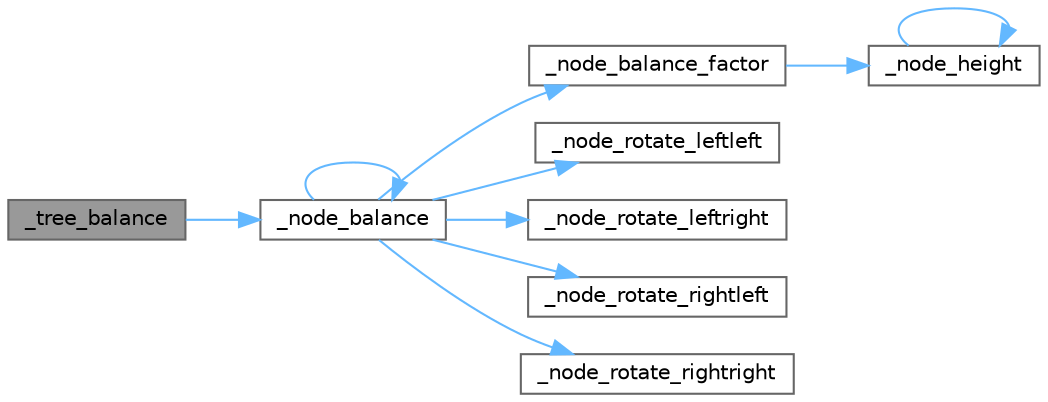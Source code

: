 digraph "_tree_balance"
{
 // INTERACTIVE_SVG=YES
 // LATEX_PDF_SIZE
  bgcolor="transparent";
  edge [fontname=Helvetica,fontsize=10,labelfontname=Helvetica,labelfontsize=10];
  node [fontname=Helvetica,fontsize=10,shape=box,height=0.2,width=0.4];
  rankdir="LR";
  Node1 [id="Node000001",label="_tree_balance",height=0.2,width=0.4,color="gray40", fillcolor="grey60", style="filled", fontcolor="black",tooltip=" "];
  Node1 -> Node2 [id="edge1_Node000001_Node000002",color="steelblue1",style="solid",tooltip=" "];
  Node2 [id="Node000002",label="_node_balance",height=0.2,width=0.4,color="grey40", fillcolor="white", style="filled",URL="$avltree_8c.html#a409e21b0ca019f5dd84b9bd03f0a4551",tooltip=" "];
  Node2 -> Node2 [id="edge2_Node000002_Node000002",color="steelblue1",style="solid",tooltip=" "];
  Node2 -> Node3 [id="edge3_Node000002_Node000003",color="steelblue1",style="solid",tooltip=" "];
  Node3 [id="Node000003",label="_node_balance_factor",height=0.2,width=0.4,color="grey40", fillcolor="white", style="filled",URL="$avltree_8c.html#ad302b38794c155c12839bfb174420b7b",tooltip=" "];
  Node3 -> Node4 [id="edge4_Node000003_Node000004",color="steelblue1",style="solid",tooltip=" "];
  Node4 [id="Node000004",label="_node_height",height=0.2,width=0.4,color="grey40", fillcolor="white", style="filled",URL="$avltree_8c.html#a9c2fe9f761b42a5763b0a54960407fdb",tooltip=" "];
  Node4 -> Node4 [id="edge5_Node000004_Node000004",color="steelblue1",style="solid",tooltip=" "];
  Node2 -> Node5 [id="edge6_Node000002_Node000005",color="steelblue1",style="solid",tooltip=" "];
  Node5 [id="Node000005",label="_node_rotate_leftleft",height=0.2,width=0.4,color="grey40", fillcolor="white", style="filled",URL="$avltree_8c.html#abacf5762e086524e6c330fc423ca0f29",tooltip=" "];
  Node2 -> Node6 [id="edge7_Node000002_Node000006",color="steelblue1",style="solid",tooltip=" "];
  Node6 [id="Node000006",label="_node_rotate_leftright",height=0.2,width=0.4,color="grey40", fillcolor="white", style="filled",URL="$avltree_8c.html#a68014848fecb2fa2123ab65da6644175",tooltip=" "];
  Node2 -> Node7 [id="edge8_Node000002_Node000007",color="steelblue1",style="solid",tooltip=" "];
  Node7 [id="Node000007",label="_node_rotate_rightleft",height=0.2,width=0.4,color="grey40", fillcolor="white", style="filled",URL="$avltree_8c.html#ac68caaea5bbf14cd2c10429bb3a7ee4c",tooltip=" "];
  Node2 -> Node8 [id="edge9_Node000002_Node000008",color="steelblue1",style="solid",tooltip=" "];
  Node8 [id="Node000008",label="_node_rotate_rightright",height=0.2,width=0.4,color="grey40", fillcolor="white", style="filled",URL="$avltree_8c.html#a1731bd42e319053bc53156c76776c27a",tooltip=" "];
}
